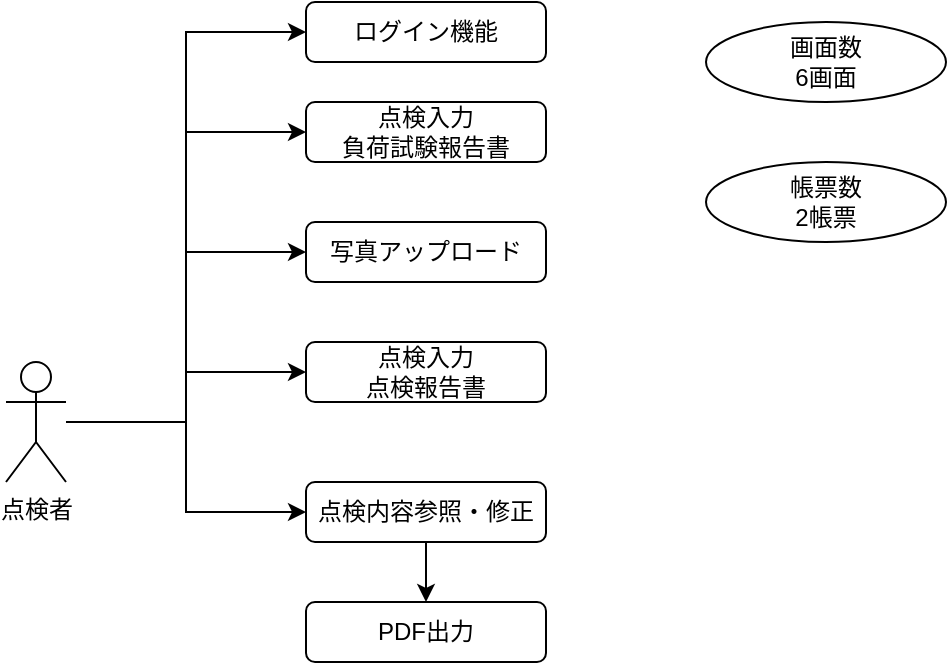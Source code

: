 <mxfile>
    <diagram id="MqZukCysL487IOSMBXPH" name="Page-1">
        <mxGraphModel dx="1038" dy="461" grid="1" gridSize="10" guides="1" tooltips="1" connect="1" arrows="1" fold="1" page="1" pageScale="1" pageWidth="827" pageHeight="1169" math="0" shadow="0">
            <root>
                <mxCell id="0"/>
                <mxCell id="1" parent="0"/>
                <mxCell id="8" style="edgeStyle=orthogonalEdgeStyle;rounded=0;orthogonalLoop=1;jettySize=auto;html=1;entryX=0;entryY=0.5;entryDx=0;entryDy=0;" edge="1" parent="1" source="2" target="7">
                    <mxGeometry relative="1" as="geometry"/>
                </mxCell>
                <mxCell id="12" style="edgeStyle=orthogonalEdgeStyle;rounded=0;orthogonalLoop=1;jettySize=auto;html=1;entryX=0;entryY=0.5;entryDx=0;entryDy=0;" edge="1" parent="1" source="2" target="11">
                    <mxGeometry relative="1" as="geometry"/>
                </mxCell>
                <mxCell id="14" style="edgeStyle=orthogonalEdgeStyle;rounded=0;orthogonalLoop=1;jettySize=auto;html=1;entryX=0;entryY=0.5;entryDx=0;entryDy=0;" edge="1" parent="1" source="2" target="13">
                    <mxGeometry relative="1" as="geometry"/>
                </mxCell>
                <mxCell id="16" style="edgeStyle=orthogonalEdgeStyle;rounded=0;orthogonalLoop=1;jettySize=auto;html=1;entryX=0;entryY=0.5;entryDx=0;entryDy=0;" edge="1" parent="1" source="2" target="15">
                    <mxGeometry relative="1" as="geometry"/>
                </mxCell>
                <mxCell id="18" style="edgeStyle=orthogonalEdgeStyle;rounded=0;orthogonalLoop=1;jettySize=auto;html=1;" edge="1" parent="1" source="2" target="17">
                    <mxGeometry relative="1" as="geometry"/>
                </mxCell>
                <mxCell id="2" value="点検者" style="shape=umlActor;verticalLabelPosition=bottom;verticalAlign=top;html=1;outlineConnect=0;" vertex="1" parent="1">
                    <mxGeometry x="80" y="270" width="30" height="60" as="geometry"/>
                </mxCell>
                <mxCell id="7" value="点検入力&lt;br&gt;負荷試験報告書" style="rounded=1;whiteSpace=wrap;html=1;" vertex="1" parent="1">
                    <mxGeometry x="230" y="140" width="120" height="30" as="geometry"/>
                </mxCell>
                <mxCell id="9" value="PDF出力" style="rounded=1;whiteSpace=wrap;html=1;" vertex="1" parent="1">
                    <mxGeometry x="230" y="390" width="120" height="30" as="geometry"/>
                </mxCell>
                <mxCell id="11" value="点検入力&lt;br&gt;点検報告書" style="rounded=1;whiteSpace=wrap;html=1;" vertex="1" parent="1">
                    <mxGeometry x="230" y="260" width="120" height="30" as="geometry"/>
                </mxCell>
                <mxCell id="13" value="写真アップロード" style="rounded=1;whiteSpace=wrap;html=1;" vertex="1" parent="1">
                    <mxGeometry x="230" y="200" width="120" height="30" as="geometry"/>
                </mxCell>
                <mxCell id="15" value="ログイン機能" style="rounded=1;whiteSpace=wrap;html=1;" vertex="1" parent="1">
                    <mxGeometry x="230" y="90" width="120" height="30" as="geometry"/>
                </mxCell>
                <mxCell id="19" style="edgeStyle=orthogonalEdgeStyle;rounded=0;orthogonalLoop=1;jettySize=auto;html=1;entryX=0.5;entryY=0;entryDx=0;entryDy=0;" edge="1" parent="1" source="17" target="9">
                    <mxGeometry relative="1" as="geometry"/>
                </mxCell>
                <mxCell id="17" value="点検内容参照・修正" style="rounded=1;whiteSpace=wrap;html=1;" vertex="1" parent="1">
                    <mxGeometry x="230" y="330" width="120" height="30" as="geometry"/>
                </mxCell>
                <mxCell id="20" value="画面数&lt;br&gt;6画面" style="ellipse;whiteSpace=wrap;html=1;" vertex="1" parent="1">
                    <mxGeometry x="430" y="100" width="120" height="40" as="geometry"/>
                </mxCell>
                <mxCell id="21" value="帳票数&lt;br&gt;2帳票" style="ellipse;whiteSpace=wrap;html=1;" vertex="1" parent="1">
                    <mxGeometry x="430" y="170" width="120" height="40" as="geometry"/>
                </mxCell>
            </root>
        </mxGraphModel>
    </diagram>
</mxfile>
